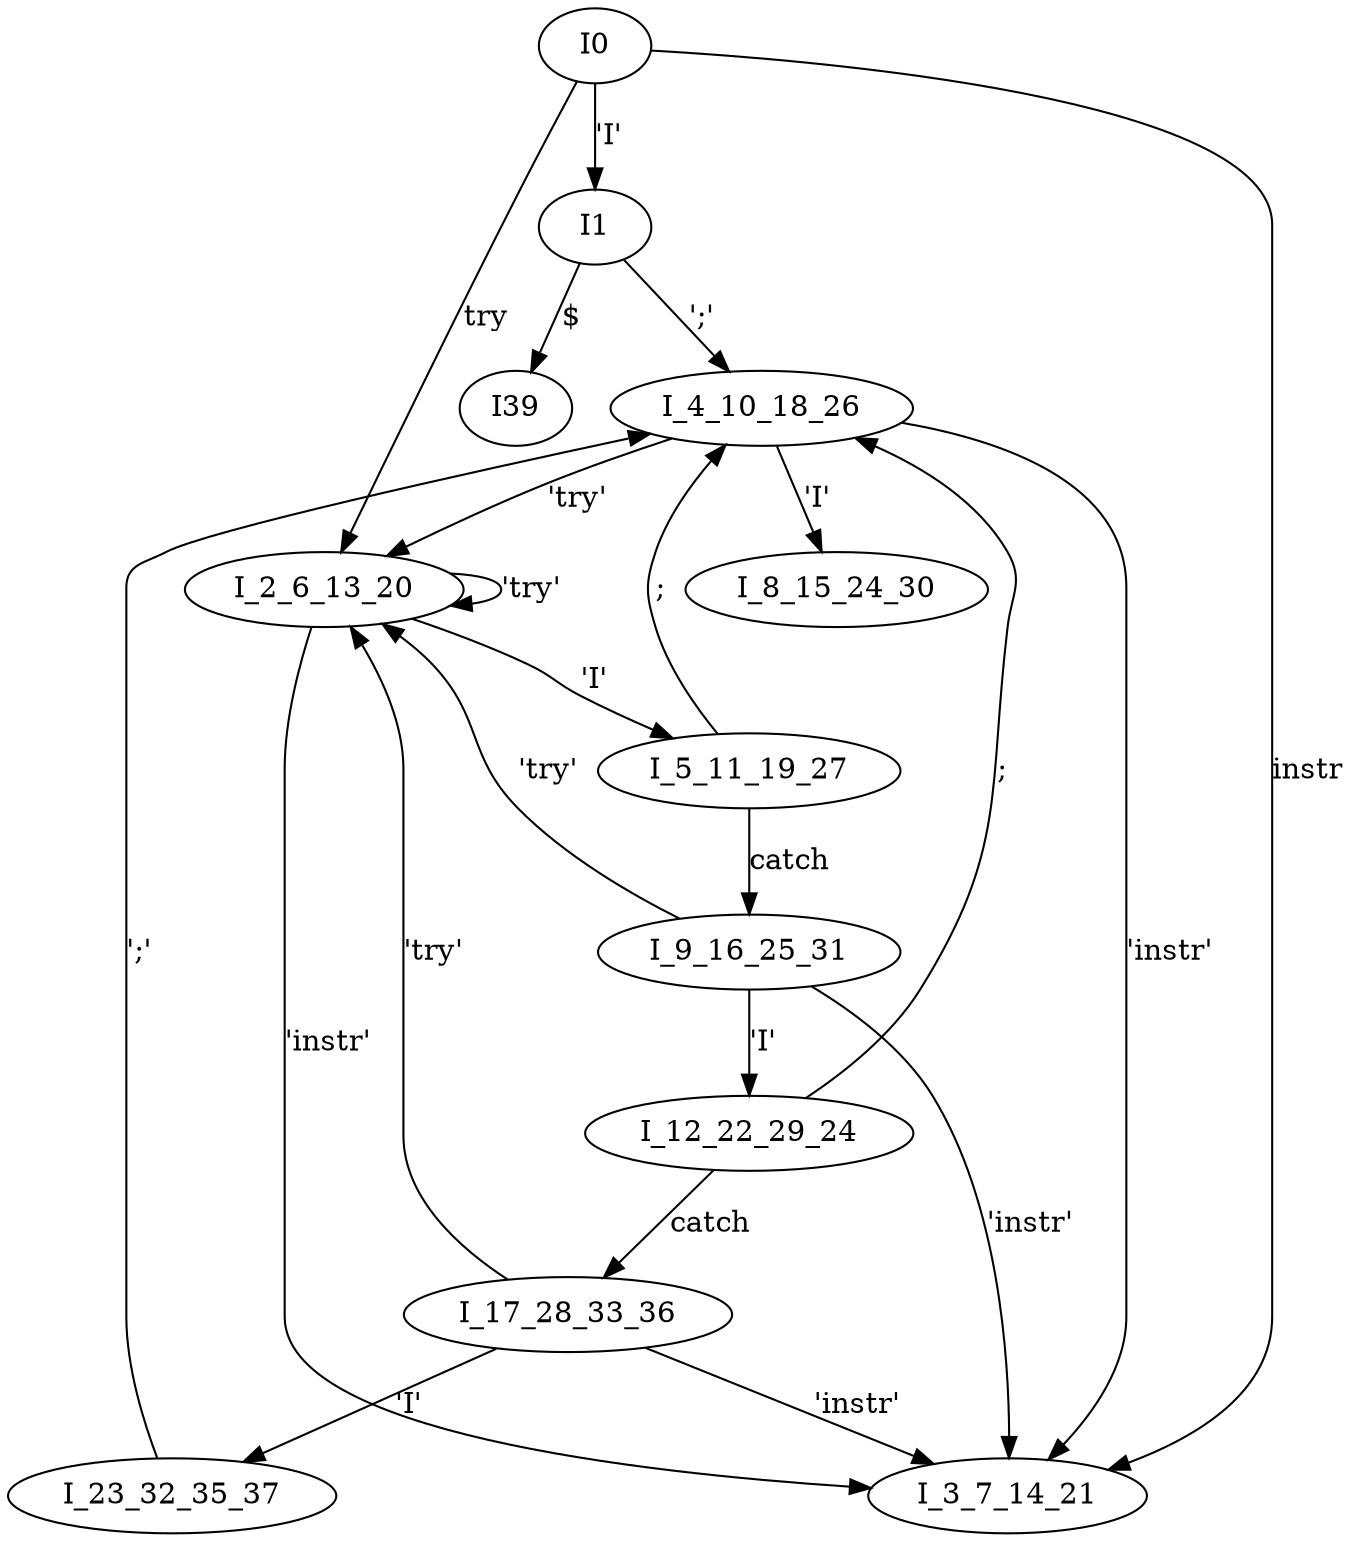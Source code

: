 digraph machine {

    I0 -> I1 [label="'I'"];
    I0 -> I_2_6_13_20 [label="try"];
    I0 -> I_3_7_14_21 [label="instr"];

    I1 -> I_4_10_18_26 [label="';'"];
    I1 -> I39 [label="$"];

    I_2_6_13_20 -> I_5_11_19_27 [label="'I'"];
    I_2_6_13_20 -> I_2_6_13_20  [label="'try'"];
    I_2_6_13_20 -> I_3_7_14_21 [label="'instr'"];

    I_4_10_18_26 -> I_8_15_24_30 [label="'I'"];
    I_4_10_18_26 -> I_2_6_13_20   [label="'try'"];
    I_4_10_18_26 -> I_3_7_14_21 [label="'instr'"];

    I_5_11_19_27 -> I_9_16_25_31 [label="catch"];
    I_5_11_19_27 -> I_4_10_18_26 [label=";"];

    I_9_16_25_31 -> I_12_22_29_24  [label="'I'"];
    I_9_16_25_31 -> I_2_6_13_20  [label="'try'"];
    I_9_16_25_31 -> I_3_7_14_21 [label="'instr'"];

    I_12_22_29_24  -> I_17_28_33_36 [label="catch"];
    I_12_22_29_24  -> I_4_10_18_26 [label=";"];

    I_17_28_33_36 -> I_23_32_35_37[label="'I'"];
    I_17_28_33_36 -> I_2_6_13_20  [label="'try'"];
    I_17_28_33_36 -> I_3_7_14_21 [label="'instr'"];

    I_23_32_35_37 -> I_4_10_18_26  [label="';'"];
}